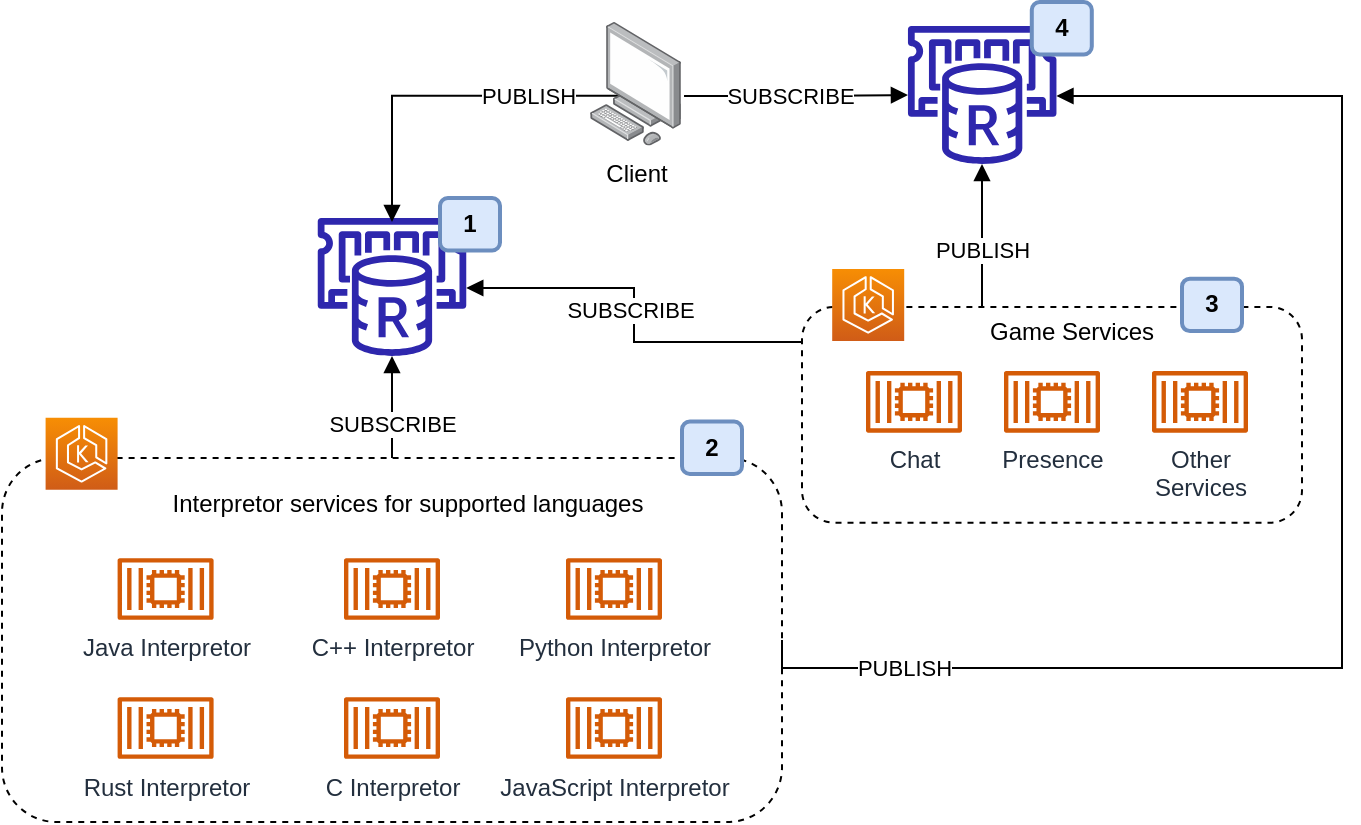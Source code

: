 <mxfile version="15.7.1" type="github">
  <diagram id="CxVSHzd_doAoFEGoSuhs" name="Page-1">
    <mxGraphModel dx="1063" dy="576" grid="1" gridSize="10" guides="1" tooltips="1" connect="1" arrows="1" fold="1" page="1" pageScale="1" pageWidth="700" pageHeight="469" math="0" shadow="0">
      <root>
        <mxCell id="0" />
        <mxCell id="1" parent="0" />
        <mxCell id="c8ZKSFQab_wwVtqAm06O-29" style="edgeStyle=orthogonalEdgeStyle;rounded=0;orthogonalLoop=1;jettySize=auto;html=1;endArrow=block;endFill=1;exitX=0.5;exitY=0;exitDx=0;exitDy=0;" edge="1" parent="1" source="c8ZKSFQab_wwVtqAm06O-26" target="c8ZKSFQab_wwVtqAm06O-35">
          <mxGeometry relative="1" as="geometry">
            <mxPoint x="421.2" y="378" as="targetPoint" />
            <Array as="points">
              <mxPoint x="205" y="163" />
            </Array>
          </mxGeometry>
        </mxCell>
        <mxCell id="c8ZKSFQab_wwVtqAm06O-30" value="SUBSCRIBE" style="edgeLabel;html=1;align=center;verticalAlign=middle;resizable=0;points=[];" vertex="1" connectable="0" parent="c8ZKSFQab_wwVtqAm06O-29">
          <mxGeometry x="0.182" y="1" relative="1" as="geometry">
            <mxPoint x="1" y="13" as="offset" />
          </mxGeometry>
        </mxCell>
        <mxCell id="c8ZKSFQab_wwVtqAm06O-26" value="" style="rounded=1;whiteSpace=wrap;html=1;dashed=1;" vertex="1" parent="1">
          <mxGeometry x="10" y="248" width="390" height="182" as="geometry" />
        </mxCell>
        <mxCell id="c8ZKSFQab_wwVtqAm06O-37" style="edgeStyle=orthogonalEdgeStyle;rounded=0;orthogonalLoop=1;jettySize=auto;html=1;endArrow=block;endFill=1;exitX=1.031;exitY=0.599;exitDx=0;exitDy=0;exitPerimeter=0;" edge="1" parent="1" source="c8ZKSFQab_wwVtqAm06O-46" target="c8ZKSFQab_wwVtqAm06O-36">
          <mxGeometry relative="1" as="geometry">
            <mxPoint x="412" y="58" as="sourcePoint" />
          </mxGeometry>
        </mxCell>
        <mxCell id="c8ZKSFQab_wwVtqAm06O-45" value="SUBSCRIBE" style="edgeLabel;html=1;align=center;verticalAlign=middle;resizable=0;points=[];" vertex="1" connectable="0" parent="c8ZKSFQab_wwVtqAm06O-37">
          <mxGeometry x="0.337" y="3" relative="1" as="geometry">
            <mxPoint x="-22" y="3" as="offset" />
          </mxGeometry>
        </mxCell>
        <mxCell id="c8ZKSFQab_wwVtqAm06O-23" value="Interpretor services for supported languages" style="text;html=1;strokeColor=none;fillColor=none;align=center;verticalAlign=middle;whiteSpace=wrap;rounded=0;" vertex="1" parent="1">
          <mxGeometry x="67.8" y="256.0" width="290" height="30" as="geometry" />
        </mxCell>
        <mxCell id="c8ZKSFQab_wwVtqAm06O-35" value="" style="sketch=0;outlineConnect=0;fontColor=#232F3E;gradientColor=none;fillColor=#2E27AD;strokeColor=none;dashed=0;verticalLabelPosition=bottom;verticalAlign=top;align=center;html=1;fontSize=12;fontStyle=0;aspect=fixed;pointerEvents=1;shape=mxgraph.aws4.elasticache_for_redis;" vertex="1" parent="1">
          <mxGeometry x="166" y="128" width="78" height="69" as="geometry" />
        </mxCell>
        <mxCell id="c8ZKSFQab_wwVtqAm06O-49" style="edgeStyle=orthogonalEdgeStyle;rounded=0;orthogonalLoop=1;jettySize=auto;html=1;endArrow=block;endFill=1;" edge="1" parent="1">
          <mxGeometry relative="1" as="geometry">
            <mxPoint x="322" y="66.917" as="sourcePoint" />
            <mxPoint x="205" y="130" as="targetPoint" />
            <Array as="points">
              <mxPoint x="205" y="67" />
            </Array>
          </mxGeometry>
        </mxCell>
        <mxCell id="c8ZKSFQab_wwVtqAm06O-50" value="PUBLISH" style="edgeLabel;html=1;align=center;verticalAlign=middle;resizable=0;points=[];" vertex="1" connectable="0" parent="c8ZKSFQab_wwVtqAm06O-49">
          <mxGeometry x="0.084" y="3" relative="1" as="geometry">
            <mxPoint x="48" y="-3" as="offset" />
          </mxGeometry>
        </mxCell>
        <mxCell id="c8ZKSFQab_wwVtqAm06O-46" value="Client" style="points=[];aspect=fixed;html=1;align=center;shadow=0;dashed=0;image;image=img/lib/allied_telesis/computer_and_terminals/Personal_Computer.svg;" vertex="1" parent="1">
          <mxGeometry x="304" y="30" width="45.6" height="61.8" as="geometry" />
        </mxCell>
        <mxCell id="c8ZKSFQab_wwVtqAm06O-51" value="&lt;b&gt;1&lt;/b&gt;" style="rounded=1;whiteSpace=wrap;html=1;fillColor=#dae8fc;strokeColor=#6c8ebf;strokeWidth=2;" vertex="1" parent="1">
          <mxGeometry x="229" y="118" width="30" height="26.2" as="geometry" />
        </mxCell>
        <mxCell id="c8ZKSFQab_wwVtqAm06O-52" value="&lt;b&gt;2&lt;/b&gt;" style="rounded=1;whiteSpace=wrap;html=1;fillColor=#dae8fc;strokeColor=#6c8ebf;strokeWidth=2;" vertex="1" parent="1">
          <mxGeometry x="350" y="229.8" width="30" height="26.2" as="geometry" />
        </mxCell>
        <mxCell id="c8ZKSFQab_wwVtqAm06O-56" value="Java Interpretor" style="sketch=0;outlineConnect=0;fontColor=#232F3E;gradientColor=none;fillColor=#D45B07;strokeColor=none;dashed=0;verticalLabelPosition=bottom;verticalAlign=top;align=center;html=1;fontSize=12;fontStyle=0;aspect=fixed;pointerEvents=1;shape=mxgraph.aws4.container_2;" vertex="1" parent="1">
          <mxGeometry x="67.8" y="298" width="48" height="31" as="geometry" />
        </mxCell>
        <mxCell id="c8ZKSFQab_wwVtqAm06O-57" value="C++ Interpretor" style="sketch=0;outlineConnect=0;fontColor=#232F3E;gradientColor=none;fillColor=#D45B07;strokeColor=none;dashed=0;verticalLabelPosition=bottom;verticalAlign=top;align=center;html=1;fontSize=12;fontStyle=0;aspect=fixed;pointerEvents=1;shape=mxgraph.aws4.container_2;" vertex="1" parent="1">
          <mxGeometry x="181" y="298" width="48" height="31" as="geometry" />
        </mxCell>
        <mxCell id="c8ZKSFQab_wwVtqAm06O-58" value="C Interpretor" style="sketch=0;outlineConnect=0;fontColor=#232F3E;gradientColor=none;fillColor=#D45B07;strokeColor=none;dashed=0;verticalLabelPosition=bottom;verticalAlign=top;align=center;html=1;fontSize=12;fontStyle=0;aspect=fixed;pointerEvents=1;shape=mxgraph.aws4.container_2;" vertex="1" parent="1">
          <mxGeometry x="181" y="367.5" width="48" height="31" as="geometry" />
        </mxCell>
        <mxCell id="c8ZKSFQab_wwVtqAm06O-59" value="Rust Interpretor" style="sketch=0;outlineConnect=0;fontColor=#232F3E;gradientColor=none;fillColor=#D45B07;strokeColor=none;dashed=0;verticalLabelPosition=bottom;verticalAlign=top;align=center;html=1;fontSize=12;fontStyle=0;aspect=fixed;pointerEvents=1;shape=mxgraph.aws4.container_2;" vertex="1" parent="1">
          <mxGeometry x="67.8" y="367.5" width="48" height="31" as="geometry" />
        </mxCell>
        <mxCell id="c8ZKSFQab_wwVtqAm06O-60" value="Python Interpretor" style="sketch=0;outlineConnect=0;fontColor=#232F3E;gradientColor=none;fillColor=#D45B07;strokeColor=none;dashed=0;verticalLabelPosition=bottom;verticalAlign=top;align=center;html=1;fontSize=12;fontStyle=0;aspect=fixed;pointerEvents=1;shape=mxgraph.aws4.container_2;" vertex="1" parent="1">
          <mxGeometry x="292" y="298" width="48" height="31" as="geometry" />
        </mxCell>
        <mxCell id="c8ZKSFQab_wwVtqAm06O-61" value="JavaScript Interpretor" style="sketch=0;outlineConnect=0;fontColor=#232F3E;gradientColor=none;fillColor=#D45B07;strokeColor=none;dashed=0;verticalLabelPosition=bottom;verticalAlign=top;align=center;html=1;fontSize=12;fontStyle=0;aspect=fixed;pointerEvents=1;shape=mxgraph.aws4.container_2;" vertex="1" parent="1">
          <mxGeometry x="292" y="367.5" width="48" height="31" as="geometry" />
        </mxCell>
        <mxCell id="c8ZKSFQab_wwVtqAm06O-36" value="" style="sketch=0;outlineConnect=0;fontColor=#232F3E;gradientColor=none;fillColor=#2E27AD;strokeColor=none;dashed=0;verticalLabelPosition=bottom;verticalAlign=top;align=center;html=1;fontSize=12;fontStyle=0;aspect=fixed;pointerEvents=1;shape=mxgraph.aws4.elasticache_for_redis;" vertex="1" parent="1">
          <mxGeometry x="461.1" y="32" width="78" height="69" as="geometry" />
        </mxCell>
        <mxCell id="c8ZKSFQab_wwVtqAm06O-62" value="" style="edgeStyle=orthogonalEdgeStyle;rounded=0;orthogonalLoop=1;jettySize=auto;html=1;endArrow=block;endFill=1;exitX=1;exitY=0.5;exitDx=0;exitDy=0;" edge="1" parent="1" source="c8ZKSFQab_wwVtqAm06O-26" target="c8ZKSFQab_wwVtqAm06O-36">
          <mxGeometry relative="1" as="geometry">
            <mxPoint x="400" y="353" as="sourcePoint" />
            <mxPoint x="500" y="250" as="targetPoint" />
            <Array as="points">
              <mxPoint x="400" y="353" />
              <mxPoint x="680" y="353" />
              <mxPoint x="680" y="67" />
            </Array>
          </mxGeometry>
        </mxCell>
        <mxCell id="c8ZKSFQab_wwVtqAm06O-63" value="PUBLISH" style="edgeLabel;html=1;align=center;verticalAlign=middle;resizable=0;points=[];" vertex="1" connectable="0" parent="c8ZKSFQab_wwVtqAm06O-62">
          <mxGeometry x="-0.444" y="3" relative="1" as="geometry">
            <mxPoint x="-126" y="3" as="offset" />
          </mxGeometry>
        </mxCell>
        <mxCell id="c8ZKSFQab_wwVtqAm06O-53" value="&lt;b&gt;3&lt;/b&gt;" style="rounded=1;whiteSpace=wrap;html=1;dashed=1;fillColor=#dae8fc;strokeColor=#6c8ebf;" vertex="1" parent="1">
          <mxGeometry x="524.9" y="178.56" width="30" height="26.2" as="geometry" />
        </mxCell>
        <mxCell id="c8ZKSFQab_wwVtqAm06O-65" style="edgeStyle=orthogonalEdgeStyle;rounded=0;orthogonalLoop=1;jettySize=auto;html=1;endArrow=block;endFill=1;exitX=0.25;exitY=0;exitDx=0;exitDy=0;" edge="1" parent="1" source="c8ZKSFQab_wwVtqAm06O-66" target="c8ZKSFQab_wwVtqAm06O-36">
          <mxGeometry relative="1" as="geometry">
            <mxPoint x="500" y="130" as="targetPoint" />
            <Array as="points">
              <mxPoint x="500" y="192" />
            </Array>
          </mxGeometry>
        </mxCell>
        <mxCell id="c8ZKSFQab_wwVtqAm06O-75" value="PUBLISH" style="edgeLabel;html=1;align=center;verticalAlign=middle;resizable=0;points=[];" vertex="1" connectable="0" parent="c8ZKSFQab_wwVtqAm06O-65">
          <mxGeometry x="-0.611" relative="1" as="geometry">
            <mxPoint x="-12" y="-48" as="offset" />
          </mxGeometry>
        </mxCell>
        <mxCell id="c8ZKSFQab_wwVtqAm06O-78" style="edgeStyle=orthogonalEdgeStyle;rounded=0;orthogonalLoop=1;jettySize=auto;html=1;endArrow=block;endFill=1;" edge="1" parent="1" source="c8ZKSFQab_wwVtqAm06O-64" target="c8ZKSFQab_wwVtqAm06O-35">
          <mxGeometry relative="1" as="geometry">
            <Array as="points">
              <mxPoint x="326" y="190" />
              <mxPoint x="326" y="163" />
            </Array>
          </mxGeometry>
        </mxCell>
        <mxCell id="c8ZKSFQab_wwVtqAm06O-79" value="SUBSCRIBE" style="edgeLabel;html=1;align=center;verticalAlign=middle;resizable=0;points=[];" vertex="1" connectable="0" parent="c8ZKSFQab_wwVtqAm06O-78">
          <mxGeometry x="0.03" y="2" relative="1" as="geometry">
            <mxPoint as="offset" />
          </mxGeometry>
        </mxCell>
        <mxCell id="c8ZKSFQab_wwVtqAm06O-64" value="" style="rounded=1;whiteSpace=wrap;html=1;dashed=1;" vertex="1" parent="1">
          <mxGeometry x="410" y="172.44" width="250" height="107.92" as="geometry" />
        </mxCell>
        <mxCell id="c8ZKSFQab_wwVtqAm06O-66" value="Game Services" style="text;html=1;strokeColor=none;fillColor=none;align=center;verticalAlign=middle;whiteSpace=wrap;rounded=0;dashed=1;" vertex="1" parent="1">
          <mxGeometry x="490" y="172.44" width="110" height="25" as="geometry" />
        </mxCell>
        <mxCell id="c8ZKSFQab_wwVtqAm06O-67" value="&lt;b&gt;4&lt;/b&gt;" style="rounded=1;whiteSpace=wrap;html=1;fillColor=#dae8fc;strokeColor=#6c8ebf;strokeWidth=2;" vertex="1" parent="1">
          <mxGeometry x="524.9" y="20.0" width="30" height="26.2" as="geometry" />
        </mxCell>
        <mxCell id="c8ZKSFQab_wwVtqAm06O-69" value="Chat" style="sketch=0;outlineConnect=0;fontColor=#232F3E;gradientColor=none;fillColor=#D45B07;strokeColor=none;dashed=0;verticalLabelPosition=bottom;verticalAlign=top;align=center;html=1;fontSize=12;fontStyle=0;aspect=fixed;pointerEvents=1;shape=mxgraph.aws4.container_2;" vertex="1" parent="1">
          <mxGeometry x="442" y="204.44" width="48" height="31" as="geometry" />
        </mxCell>
        <mxCell id="c8ZKSFQab_wwVtqAm06O-70" value="Presence" style="sketch=0;outlineConnect=0;fontColor=#232F3E;gradientColor=none;fillColor=#D45B07;strokeColor=none;dashed=0;verticalLabelPosition=bottom;verticalAlign=top;align=center;html=1;fontSize=12;fontStyle=0;aspect=fixed;pointerEvents=1;shape=mxgraph.aws4.container_2;" vertex="1" parent="1">
          <mxGeometry x="511" y="204.44" width="48" height="31" as="geometry" />
        </mxCell>
        <mxCell id="c8ZKSFQab_wwVtqAm06O-73" value="Other&lt;br&gt;Services" style="sketch=0;outlineConnect=0;fontColor=#232F3E;gradientColor=none;fillColor=#D45B07;strokeColor=none;dashed=0;verticalLabelPosition=bottom;verticalAlign=top;align=center;html=1;fontSize=12;fontStyle=0;aspect=fixed;pointerEvents=1;shape=mxgraph.aws4.container_2;" vertex="1" parent="1">
          <mxGeometry x="585" y="204.44" width="48" height="31" as="geometry" />
        </mxCell>
        <mxCell id="c8ZKSFQab_wwVtqAm06O-80" value="&lt;b&gt;3&lt;/b&gt;" style="rounded=1;whiteSpace=wrap;html=1;fillColor=#dae8fc;strokeColor=#6c8ebf;strokeWidth=2;" vertex="1" parent="1">
          <mxGeometry x="600" y="158.34" width="30" height="26.2" as="geometry" />
        </mxCell>
        <mxCell id="c8ZKSFQab_wwVtqAm06O-55" value="" style="sketch=0;points=[[0,0,0],[0.25,0,0],[0.5,0,0],[0.75,0,0],[1,0,0],[0,1,0],[0.25,1,0],[0.5,1,0],[0.75,1,0],[1,1,0],[0,0.25,0],[0,0.5,0],[0,0.75,0],[1,0.25,0],[1,0.5,0],[1,0.75,0]];outlineConnect=0;fontColor=#232F3E;gradientColor=#F78E04;gradientDirection=north;fillColor=#D05C17;strokeColor=#ffffff;dashed=0;verticalLabelPosition=bottom;verticalAlign=top;align=center;html=1;fontSize=12;fontStyle=0;aspect=fixed;shape=mxgraph.aws4.resourceIcon;resIcon=mxgraph.aws4.eks;" vertex="1" parent="1">
          <mxGeometry x="425.1" y="153.44" width="36" height="36" as="geometry" />
        </mxCell>
        <mxCell id="c8ZKSFQab_wwVtqAm06O-81" value="" style="sketch=0;points=[[0,0,0],[0.25,0,0],[0.5,0,0],[0.75,0,0],[1,0,0],[0,1,0],[0.25,1,0],[0.5,1,0],[0.75,1,0],[1,1,0],[0,0.25,0],[0,0.5,0],[0,0.75,0],[1,0.25,0],[1,0.5,0],[1,0.75,0]];outlineConnect=0;fontColor=#232F3E;gradientColor=#F78E04;gradientDirection=north;fillColor=#D05C17;strokeColor=#ffffff;dashed=0;verticalLabelPosition=bottom;verticalAlign=top;align=center;html=1;fontSize=12;fontStyle=0;aspect=fixed;shape=mxgraph.aws4.resourceIcon;resIcon=mxgraph.aws4.eks;" vertex="1" parent="1">
          <mxGeometry x="31.8" y="227.9" width="36" height="36" as="geometry" />
        </mxCell>
      </root>
    </mxGraphModel>
  </diagram>
</mxfile>
